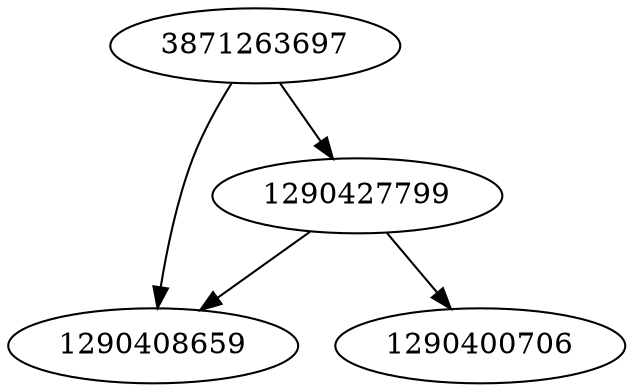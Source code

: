 strict digraph  {
3871263697;
1290400706;
1290408659;
1290427799;
3871263697 -> 1290427799;
3871263697 -> 1290408659;
1290427799 -> 1290408659;
1290427799 -> 1290400706;
}

